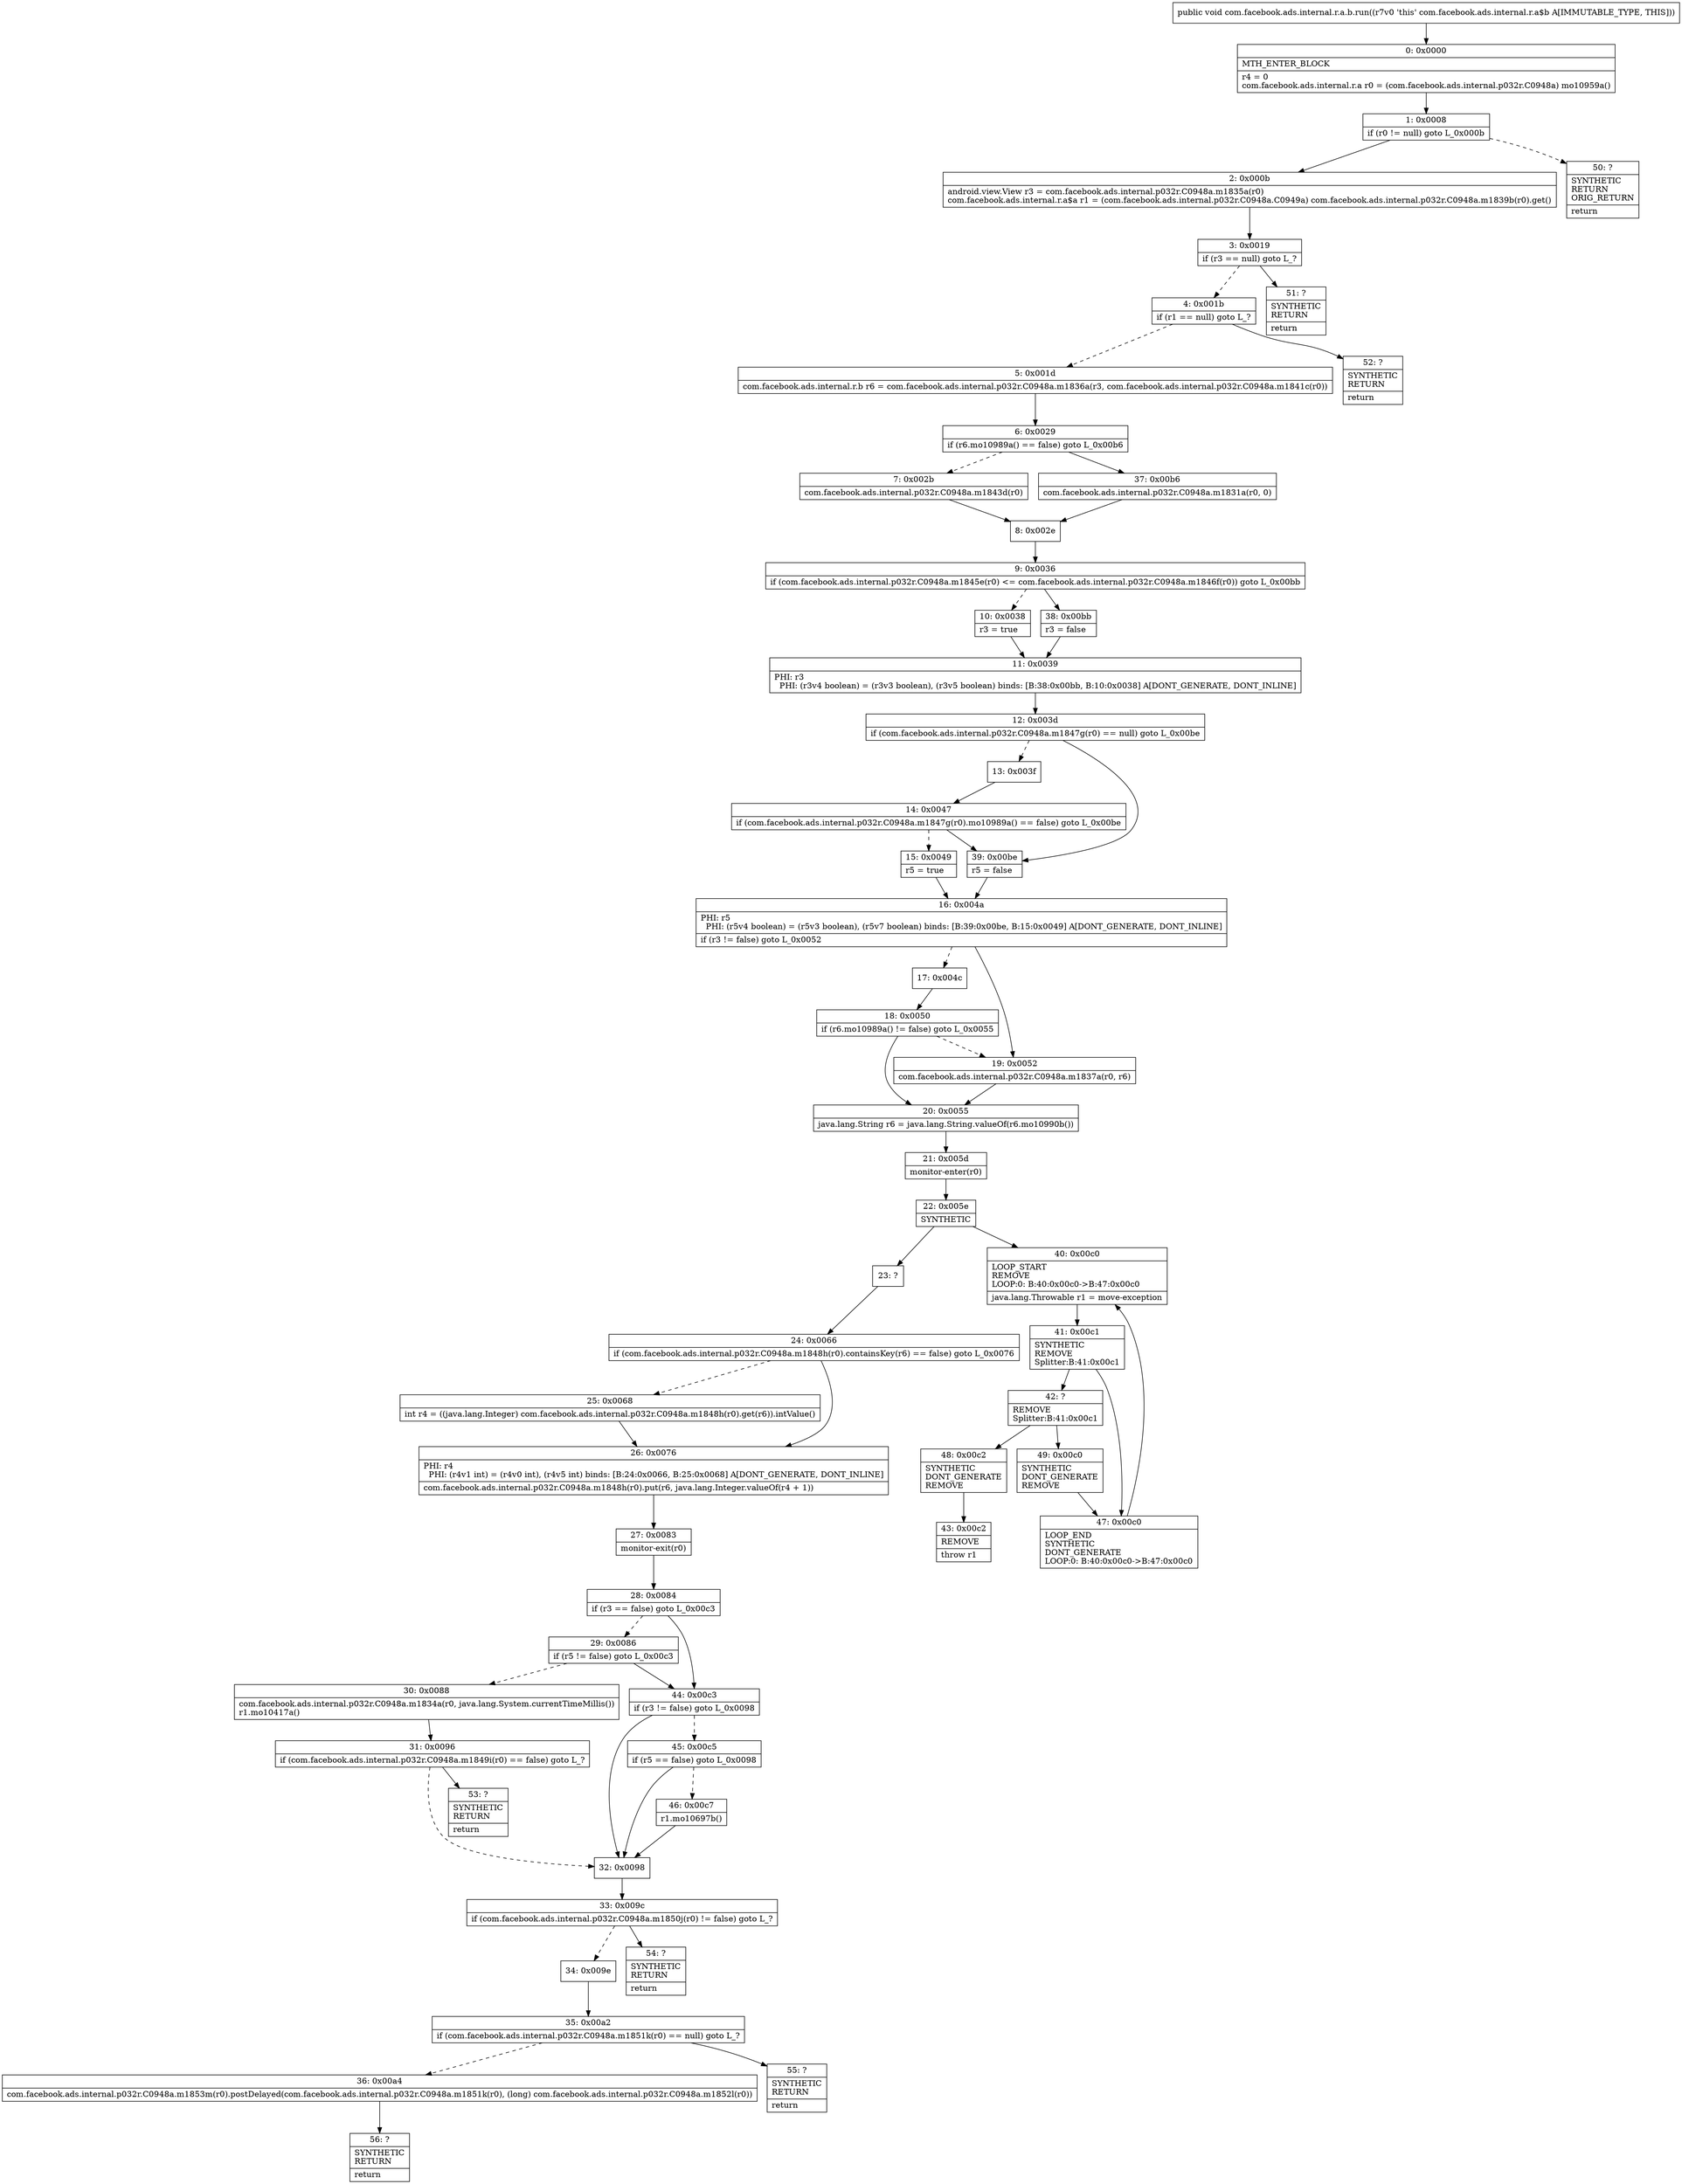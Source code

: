digraph "CFG forcom.facebook.ads.internal.r.a.b.run()V" {
Node_0 [shape=record,label="{0\:\ 0x0000|MTH_ENTER_BLOCK\l|r4 = 0\lcom.facebook.ads.internal.r.a r0 = (com.facebook.ads.internal.p032r.C0948a) mo10959a()\l}"];
Node_1 [shape=record,label="{1\:\ 0x0008|if (r0 != null) goto L_0x000b\l}"];
Node_2 [shape=record,label="{2\:\ 0x000b|android.view.View r3 = com.facebook.ads.internal.p032r.C0948a.m1835a(r0)\lcom.facebook.ads.internal.r.a$a r1 = (com.facebook.ads.internal.p032r.C0948a.C0949a) com.facebook.ads.internal.p032r.C0948a.m1839b(r0).get()\l}"];
Node_3 [shape=record,label="{3\:\ 0x0019|if (r3 == null) goto L_?\l}"];
Node_4 [shape=record,label="{4\:\ 0x001b|if (r1 == null) goto L_?\l}"];
Node_5 [shape=record,label="{5\:\ 0x001d|com.facebook.ads.internal.r.b r6 = com.facebook.ads.internal.p032r.C0948a.m1836a(r3, com.facebook.ads.internal.p032r.C0948a.m1841c(r0))\l}"];
Node_6 [shape=record,label="{6\:\ 0x0029|if (r6.mo10989a() == false) goto L_0x00b6\l}"];
Node_7 [shape=record,label="{7\:\ 0x002b|com.facebook.ads.internal.p032r.C0948a.m1843d(r0)\l}"];
Node_8 [shape=record,label="{8\:\ 0x002e}"];
Node_9 [shape=record,label="{9\:\ 0x0036|if (com.facebook.ads.internal.p032r.C0948a.m1845e(r0) \<= com.facebook.ads.internal.p032r.C0948a.m1846f(r0)) goto L_0x00bb\l}"];
Node_10 [shape=record,label="{10\:\ 0x0038|r3 = true\l}"];
Node_11 [shape=record,label="{11\:\ 0x0039|PHI: r3 \l  PHI: (r3v4 boolean) = (r3v3 boolean), (r3v5 boolean) binds: [B:38:0x00bb, B:10:0x0038] A[DONT_GENERATE, DONT_INLINE]\l}"];
Node_12 [shape=record,label="{12\:\ 0x003d|if (com.facebook.ads.internal.p032r.C0948a.m1847g(r0) == null) goto L_0x00be\l}"];
Node_13 [shape=record,label="{13\:\ 0x003f}"];
Node_14 [shape=record,label="{14\:\ 0x0047|if (com.facebook.ads.internal.p032r.C0948a.m1847g(r0).mo10989a() == false) goto L_0x00be\l}"];
Node_15 [shape=record,label="{15\:\ 0x0049|r5 = true\l}"];
Node_16 [shape=record,label="{16\:\ 0x004a|PHI: r5 \l  PHI: (r5v4 boolean) = (r5v3 boolean), (r5v7 boolean) binds: [B:39:0x00be, B:15:0x0049] A[DONT_GENERATE, DONT_INLINE]\l|if (r3 != false) goto L_0x0052\l}"];
Node_17 [shape=record,label="{17\:\ 0x004c}"];
Node_18 [shape=record,label="{18\:\ 0x0050|if (r6.mo10989a() != false) goto L_0x0055\l}"];
Node_19 [shape=record,label="{19\:\ 0x0052|com.facebook.ads.internal.p032r.C0948a.m1837a(r0, r6)\l}"];
Node_20 [shape=record,label="{20\:\ 0x0055|java.lang.String r6 = java.lang.String.valueOf(r6.mo10990b())\l}"];
Node_21 [shape=record,label="{21\:\ 0x005d|monitor\-enter(r0)\l}"];
Node_22 [shape=record,label="{22\:\ 0x005e|SYNTHETIC\l}"];
Node_23 [shape=record,label="{23\:\ ?}"];
Node_24 [shape=record,label="{24\:\ 0x0066|if (com.facebook.ads.internal.p032r.C0948a.m1848h(r0).containsKey(r6) == false) goto L_0x0076\l}"];
Node_25 [shape=record,label="{25\:\ 0x0068|int r4 = ((java.lang.Integer) com.facebook.ads.internal.p032r.C0948a.m1848h(r0).get(r6)).intValue()\l}"];
Node_26 [shape=record,label="{26\:\ 0x0076|PHI: r4 \l  PHI: (r4v1 int) = (r4v0 int), (r4v5 int) binds: [B:24:0x0066, B:25:0x0068] A[DONT_GENERATE, DONT_INLINE]\l|com.facebook.ads.internal.p032r.C0948a.m1848h(r0).put(r6, java.lang.Integer.valueOf(r4 + 1))\l}"];
Node_27 [shape=record,label="{27\:\ 0x0083|monitor\-exit(r0)\l}"];
Node_28 [shape=record,label="{28\:\ 0x0084|if (r3 == false) goto L_0x00c3\l}"];
Node_29 [shape=record,label="{29\:\ 0x0086|if (r5 != false) goto L_0x00c3\l}"];
Node_30 [shape=record,label="{30\:\ 0x0088|com.facebook.ads.internal.p032r.C0948a.m1834a(r0, java.lang.System.currentTimeMillis())\lr1.mo10417a()\l}"];
Node_31 [shape=record,label="{31\:\ 0x0096|if (com.facebook.ads.internal.p032r.C0948a.m1849i(r0) == false) goto L_?\l}"];
Node_32 [shape=record,label="{32\:\ 0x0098}"];
Node_33 [shape=record,label="{33\:\ 0x009c|if (com.facebook.ads.internal.p032r.C0948a.m1850j(r0) != false) goto L_?\l}"];
Node_34 [shape=record,label="{34\:\ 0x009e}"];
Node_35 [shape=record,label="{35\:\ 0x00a2|if (com.facebook.ads.internal.p032r.C0948a.m1851k(r0) == null) goto L_?\l}"];
Node_36 [shape=record,label="{36\:\ 0x00a4|com.facebook.ads.internal.p032r.C0948a.m1853m(r0).postDelayed(com.facebook.ads.internal.p032r.C0948a.m1851k(r0), (long) com.facebook.ads.internal.p032r.C0948a.m1852l(r0))\l}"];
Node_37 [shape=record,label="{37\:\ 0x00b6|com.facebook.ads.internal.p032r.C0948a.m1831a(r0, 0)\l}"];
Node_38 [shape=record,label="{38\:\ 0x00bb|r3 = false\l}"];
Node_39 [shape=record,label="{39\:\ 0x00be|r5 = false\l}"];
Node_40 [shape=record,label="{40\:\ 0x00c0|LOOP_START\lREMOVE\lLOOP:0: B:40:0x00c0\-\>B:47:0x00c0\l|java.lang.Throwable r1 = move\-exception\l}"];
Node_41 [shape=record,label="{41\:\ 0x00c1|SYNTHETIC\lREMOVE\lSplitter:B:41:0x00c1\l}"];
Node_42 [shape=record,label="{42\:\ ?|REMOVE\lSplitter:B:41:0x00c1\l}"];
Node_43 [shape=record,label="{43\:\ 0x00c2|REMOVE\l|throw r1\l}"];
Node_44 [shape=record,label="{44\:\ 0x00c3|if (r3 != false) goto L_0x0098\l}"];
Node_45 [shape=record,label="{45\:\ 0x00c5|if (r5 == false) goto L_0x0098\l}"];
Node_46 [shape=record,label="{46\:\ 0x00c7|r1.mo10697b()\l}"];
Node_47 [shape=record,label="{47\:\ 0x00c0|LOOP_END\lSYNTHETIC\lDONT_GENERATE\lLOOP:0: B:40:0x00c0\-\>B:47:0x00c0\l}"];
Node_48 [shape=record,label="{48\:\ 0x00c2|SYNTHETIC\lDONT_GENERATE\lREMOVE\l}"];
Node_49 [shape=record,label="{49\:\ 0x00c0|SYNTHETIC\lDONT_GENERATE\lREMOVE\l}"];
Node_50 [shape=record,label="{50\:\ ?|SYNTHETIC\lRETURN\lORIG_RETURN\l|return\l}"];
Node_51 [shape=record,label="{51\:\ ?|SYNTHETIC\lRETURN\l|return\l}"];
Node_52 [shape=record,label="{52\:\ ?|SYNTHETIC\lRETURN\l|return\l}"];
Node_53 [shape=record,label="{53\:\ ?|SYNTHETIC\lRETURN\l|return\l}"];
Node_54 [shape=record,label="{54\:\ ?|SYNTHETIC\lRETURN\l|return\l}"];
Node_55 [shape=record,label="{55\:\ ?|SYNTHETIC\lRETURN\l|return\l}"];
Node_56 [shape=record,label="{56\:\ ?|SYNTHETIC\lRETURN\l|return\l}"];
MethodNode[shape=record,label="{public void com.facebook.ads.internal.r.a.b.run((r7v0 'this' com.facebook.ads.internal.r.a$b A[IMMUTABLE_TYPE, THIS])) }"];
MethodNode -> Node_0;
Node_0 -> Node_1;
Node_1 -> Node_2;
Node_1 -> Node_50[style=dashed];
Node_2 -> Node_3;
Node_3 -> Node_4[style=dashed];
Node_3 -> Node_51;
Node_4 -> Node_5[style=dashed];
Node_4 -> Node_52;
Node_5 -> Node_6;
Node_6 -> Node_7[style=dashed];
Node_6 -> Node_37;
Node_7 -> Node_8;
Node_8 -> Node_9;
Node_9 -> Node_10[style=dashed];
Node_9 -> Node_38;
Node_10 -> Node_11;
Node_11 -> Node_12;
Node_12 -> Node_13[style=dashed];
Node_12 -> Node_39;
Node_13 -> Node_14;
Node_14 -> Node_15[style=dashed];
Node_14 -> Node_39;
Node_15 -> Node_16;
Node_16 -> Node_17[style=dashed];
Node_16 -> Node_19;
Node_17 -> Node_18;
Node_18 -> Node_19[style=dashed];
Node_18 -> Node_20;
Node_19 -> Node_20;
Node_20 -> Node_21;
Node_21 -> Node_22;
Node_22 -> Node_23;
Node_22 -> Node_40;
Node_23 -> Node_24;
Node_24 -> Node_25[style=dashed];
Node_24 -> Node_26;
Node_25 -> Node_26;
Node_26 -> Node_27;
Node_27 -> Node_28;
Node_28 -> Node_29[style=dashed];
Node_28 -> Node_44;
Node_29 -> Node_30[style=dashed];
Node_29 -> Node_44;
Node_30 -> Node_31;
Node_31 -> Node_32[style=dashed];
Node_31 -> Node_53;
Node_32 -> Node_33;
Node_33 -> Node_34[style=dashed];
Node_33 -> Node_54;
Node_34 -> Node_35;
Node_35 -> Node_36[style=dashed];
Node_35 -> Node_55;
Node_36 -> Node_56;
Node_37 -> Node_8;
Node_38 -> Node_11;
Node_39 -> Node_16;
Node_40 -> Node_41;
Node_41 -> Node_42;
Node_41 -> Node_47;
Node_42 -> Node_48;
Node_42 -> Node_49;
Node_44 -> Node_32;
Node_44 -> Node_45[style=dashed];
Node_45 -> Node_32;
Node_45 -> Node_46[style=dashed];
Node_46 -> Node_32;
Node_47 -> Node_40;
Node_48 -> Node_43;
Node_49 -> Node_47;
}

